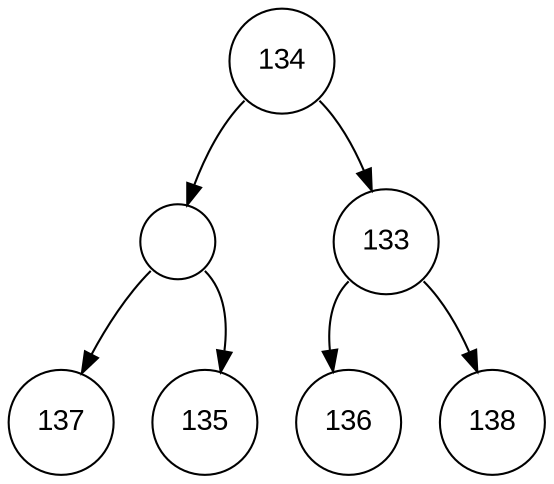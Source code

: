 digraph POT_test {
node [fontname="Arial", shape="circle", width=0.5];
134 [label = "134"]
134:sw -> 32
134:se -> 133
32 [label = " "]
32:sw -> 137
32:se -> 135
137 [label = "137"]
135 [label = "135"]
133 [label = "133"]
133:sw -> 136
133:se -> 138
136 [label = "136"]
138 [label = "138"]
}
